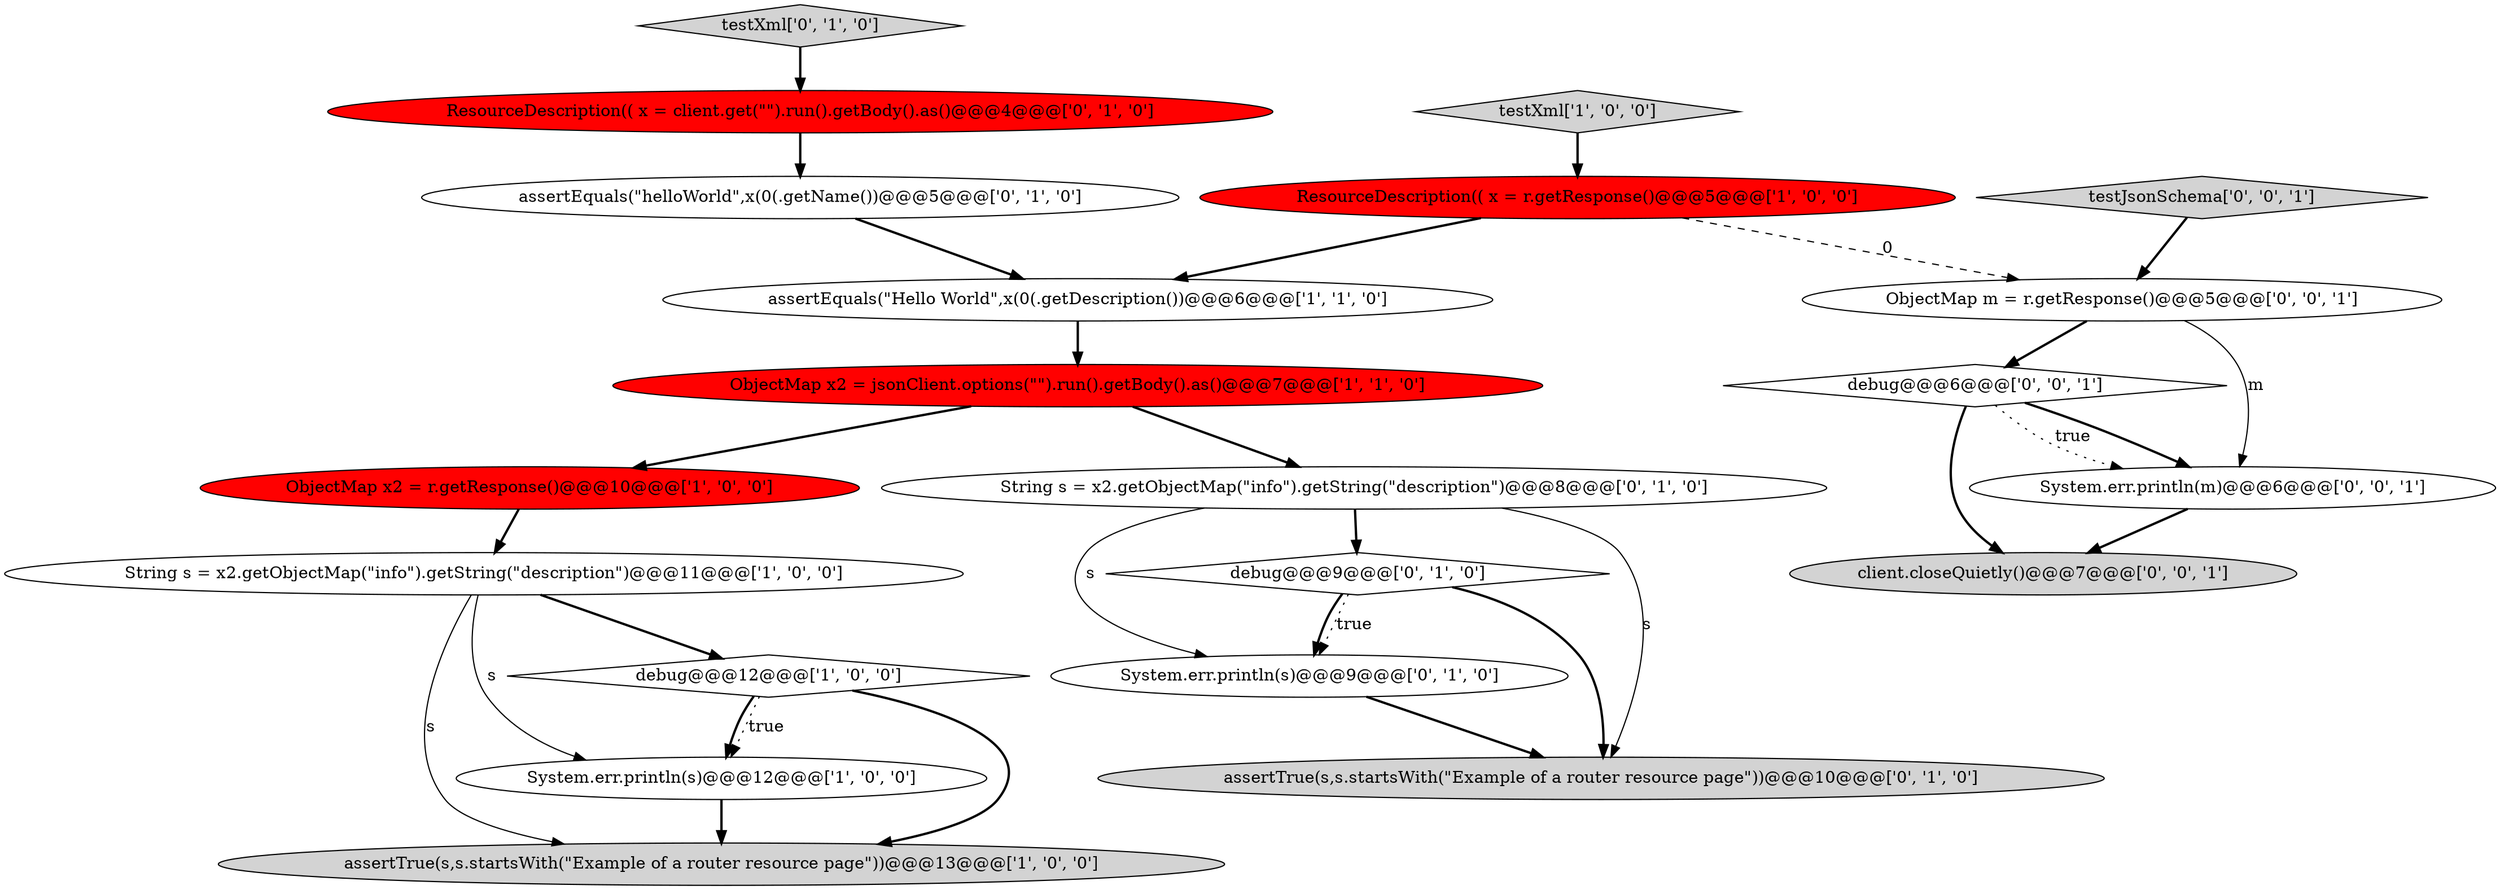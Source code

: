 digraph {
5 [style = filled, label = "ResourceDescription(( x = r.getResponse()@@@5@@@['1', '0', '0']", fillcolor = red, shape = ellipse image = "AAA1AAABBB1BBB"];
8 [style = filled, label = "ObjectMap x2 = r.getResponse()@@@10@@@['1', '0', '0']", fillcolor = red, shape = ellipse image = "AAA1AAABBB1BBB"];
4 [style = filled, label = "System.err.println(s)@@@12@@@['1', '0', '0']", fillcolor = white, shape = ellipse image = "AAA0AAABBB1BBB"];
6 [style = filled, label = "String s = x2.getObjectMap(\"info\").getString(\"description\")@@@11@@@['1', '0', '0']", fillcolor = white, shape = ellipse image = "AAA0AAABBB1BBB"];
9 [style = filled, label = "assertEquals(\"helloWorld\",x(0(.getName())@@@5@@@['0', '1', '0']", fillcolor = white, shape = ellipse image = "AAA0AAABBB2BBB"];
20 [style = filled, label = "debug@@@6@@@['0', '0', '1']", fillcolor = white, shape = diamond image = "AAA0AAABBB3BBB"];
2 [style = filled, label = "assertTrue(s,s.startsWith(\"Example of a router resource page\"))@@@13@@@['1', '0', '0']", fillcolor = lightgray, shape = ellipse image = "AAA0AAABBB1BBB"];
0 [style = filled, label = "debug@@@12@@@['1', '0', '0']", fillcolor = white, shape = diamond image = "AAA0AAABBB1BBB"];
19 [style = filled, label = "client.closeQuietly()@@@7@@@['0', '0', '1']", fillcolor = lightgray, shape = ellipse image = "AAA0AAABBB3BBB"];
12 [style = filled, label = "assertTrue(s,s.startsWith(\"Example of a router resource page\"))@@@10@@@['0', '1', '0']", fillcolor = lightgray, shape = ellipse image = "AAA0AAABBB2BBB"];
3 [style = filled, label = "ObjectMap x2 = jsonClient.options(\"\").run().getBody().as()@@@7@@@['1', '1', '0']", fillcolor = red, shape = ellipse image = "AAA1AAABBB1BBB"];
10 [style = filled, label = "debug@@@9@@@['0', '1', '0']", fillcolor = white, shape = diamond image = "AAA0AAABBB2BBB"];
13 [style = filled, label = "ResourceDescription(( x = client.get(\"\").run().getBody().as()@@@4@@@['0', '1', '0']", fillcolor = red, shape = ellipse image = "AAA1AAABBB2BBB"];
15 [style = filled, label = "String s = x2.getObjectMap(\"info\").getString(\"description\")@@@8@@@['0', '1', '0']", fillcolor = white, shape = ellipse image = "AAA0AAABBB2BBB"];
1 [style = filled, label = "assertEquals(\"Hello World\",x(0(.getDescription())@@@6@@@['1', '1', '0']", fillcolor = white, shape = ellipse image = "AAA0AAABBB1BBB"];
14 [style = filled, label = "System.err.println(s)@@@9@@@['0', '1', '0']", fillcolor = white, shape = ellipse image = "AAA0AAABBB2BBB"];
11 [style = filled, label = "testXml['0', '1', '0']", fillcolor = lightgray, shape = diamond image = "AAA0AAABBB2BBB"];
18 [style = filled, label = "System.err.println(m)@@@6@@@['0', '0', '1']", fillcolor = white, shape = ellipse image = "AAA0AAABBB3BBB"];
17 [style = filled, label = "ObjectMap m = r.getResponse()@@@5@@@['0', '0', '1']", fillcolor = white, shape = ellipse image = "AAA0AAABBB3BBB"];
7 [style = filled, label = "testXml['1', '0', '0']", fillcolor = lightgray, shape = diamond image = "AAA0AAABBB1BBB"];
16 [style = filled, label = "testJsonSchema['0', '0', '1']", fillcolor = lightgray, shape = diamond image = "AAA0AAABBB3BBB"];
15->10 [style = bold, label=""];
10->14 [style = bold, label=""];
0->2 [style = bold, label=""];
0->4 [style = dotted, label="true"];
1->3 [style = bold, label=""];
18->19 [style = bold, label=""];
8->6 [style = bold, label=""];
6->0 [style = bold, label=""];
3->15 [style = bold, label=""];
4->2 [style = bold, label=""];
16->17 [style = bold, label=""];
15->14 [style = solid, label="s"];
10->14 [style = dotted, label="true"];
20->18 [style = bold, label=""];
5->1 [style = bold, label=""];
7->5 [style = bold, label=""];
5->17 [style = dashed, label="0"];
0->4 [style = bold, label=""];
10->12 [style = bold, label=""];
17->18 [style = solid, label="m"];
3->8 [style = bold, label=""];
14->12 [style = bold, label=""];
11->13 [style = bold, label=""];
15->12 [style = solid, label="s"];
20->18 [style = dotted, label="true"];
6->4 [style = solid, label="s"];
13->9 [style = bold, label=""];
9->1 [style = bold, label=""];
20->19 [style = bold, label=""];
6->2 [style = solid, label="s"];
17->20 [style = bold, label=""];
}
